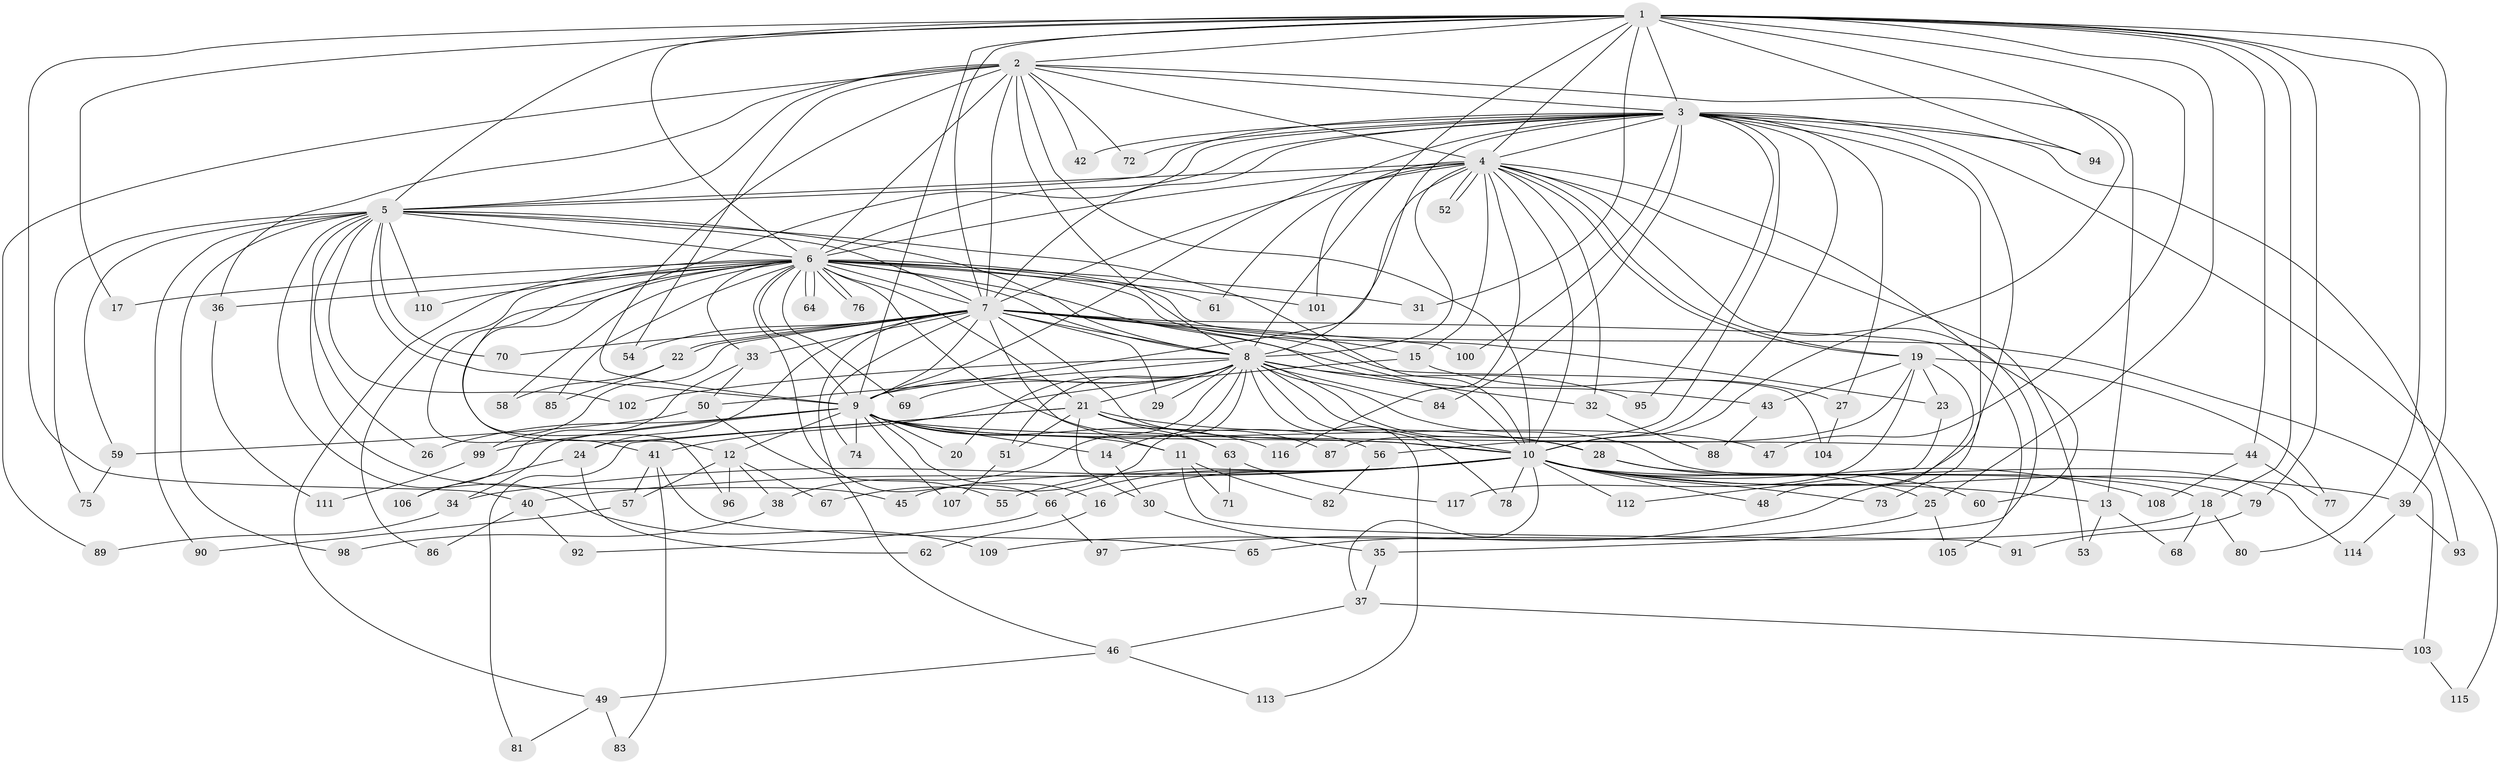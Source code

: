 // coarse degree distribution, {19: 0.02197802197802198, 33: 0.01098901098901099, 18: 0.01098901098901099, 17: 0.01098901098901099, 24: 0.02197802197802198, 21: 0.01098901098901099, 23: 0.01098901098901099, 5: 0.04395604395604396, 6: 0.02197802197802198, 4: 0.10989010989010989, 3: 0.12087912087912088, 2: 0.5604395604395604, 9: 0.01098901098901099, 12: 0.01098901098901099, 1: 0.02197802197802198}
// Generated by graph-tools (version 1.1) at 2025/51/02/27/25 19:51:49]
// undirected, 117 vertices, 259 edges
graph export_dot {
graph [start="1"]
  node [color=gray90,style=filled];
  1;
  2;
  3;
  4;
  5;
  6;
  7;
  8;
  9;
  10;
  11;
  12;
  13;
  14;
  15;
  16;
  17;
  18;
  19;
  20;
  21;
  22;
  23;
  24;
  25;
  26;
  27;
  28;
  29;
  30;
  31;
  32;
  33;
  34;
  35;
  36;
  37;
  38;
  39;
  40;
  41;
  42;
  43;
  44;
  45;
  46;
  47;
  48;
  49;
  50;
  51;
  52;
  53;
  54;
  55;
  56;
  57;
  58;
  59;
  60;
  61;
  62;
  63;
  64;
  65;
  66;
  67;
  68;
  69;
  70;
  71;
  72;
  73;
  74;
  75;
  76;
  77;
  78;
  79;
  80;
  81;
  82;
  83;
  84;
  85;
  86;
  87;
  88;
  89;
  90;
  91;
  92;
  93;
  94;
  95;
  96;
  97;
  98;
  99;
  100;
  101;
  102;
  103;
  104;
  105;
  106;
  107;
  108;
  109;
  110;
  111;
  112;
  113;
  114;
  115;
  116;
  117;
  1 -- 2;
  1 -- 3;
  1 -- 4;
  1 -- 5;
  1 -- 6;
  1 -- 7;
  1 -- 8;
  1 -- 9;
  1 -- 10;
  1 -- 17;
  1 -- 18;
  1 -- 25;
  1 -- 31;
  1 -- 39;
  1 -- 40;
  1 -- 44;
  1 -- 47;
  1 -- 79;
  1 -- 80;
  1 -- 94;
  2 -- 3;
  2 -- 4;
  2 -- 5;
  2 -- 6;
  2 -- 7;
  2 -- 8;
  2 -- 9;
  2 -- 10;
  2 -- 13;
  2 -- 36;
  2 -- 42;
  2 -- 54;
  2 -- 72;
  2 -- 89;
  3 -- 4;
  3 -- 5;
  3 -- 6;
  3 -- 7;
  3 -- 8;
  3 -- 9;
  3 -- 10;
  3 -- 12;
  3 -- 27;
  3 -- 42;
  3 -- 48;
  3 -- 72;
  3 -- 73;
  3 -- 84;
  3 -- 87;
  3 -- 93;
  3 -- 94;
  3 -- 95;
  3 -- 100;
  3 -- 115;
  4 -- 5;
  4 -- 6;
  4 -- 7;
  4 -- 8;
  4 -- 9;
  4 -- 10;
  4 -- 15;
  4 -- 19;
  4 -- 19;
  4 -- 32;
  4 -- 35;
  4 -- 52;
  4 -- 52;
  4 -- 53;
  4 -- 60;
  4 -- 61;
  4 -- 101;
  4 -- 116;
  5 -- 6;
  5 -- 7;
  5 -- 8;
  5 -- 9;
  5 -- 10;
  5 -- 26;
  5 -- 45;
  5 -- 59;
  5 -- 70;
  5 -- 75;
  5 -- 90;
  5 -- 98;
  5 -- 102;
  5 -- 109;
  5 -- 110;
  6 -- 7;
  6 -- 8;
  6 -- 9;
  6 -- 10;
  6 -- 17;
  6 -- 21;
  6 -- 23;
  6 -- 31;
  6 -- 33;
  6 -- 36;
  6 -- 41;
  6 -- 49;
  6 -- 58;
  6 -- 61;
  6 -- 63;
  6 -- 64;
  6 -- 64;
  6 -- 66;
  6 -- 69;
  6 -- 76;
  6 -- 76;
  6 -- 85;
  6 -- 86;
  6 -- 96;
  6 -- 101;
  6 -- 103;
  6 -- 110;
  7 -- 8;
  7 -- 9;
  7 -- 10;
  7 -- 11;
  7 -- 15;
  7 -- 22;
  7 -- 22;
  7 -- 24;
  7 -- 29;
  7 -- 33;
  7 -- 43;
  7 -- 46;
  7 -- 54;
  7 -- 70;
  7 -- 74;
  7 -- 99;
  7 -- 100;
  7 -- 104;
  7 -- 105;
  8 -- 9;
  8 -- 10;
  8 -- 14;
  8 -- 20;
  8 -- 21;
  8 -- 28;
  8 -- 29;
  8 -- 32;
  8 -- 38;
  8 -- 50;
  8 -- 51;
  8 -- 67;
  8 -- 69;
  8 -- 78;
  8 -- 84;
  8 -- 95;
  8 -- 102;
  8 -- 113;
  8 -- 114;
  9 -- 10;
  9 -- 11;
  9 -- 12;
  9 -- 14;
  9 -- 16;
  9 -- 20;
  9 -- 26;
  9 -- 34;
  9 -- 44;
  9 -- 47;
  9 -- 74;
  9 -- 99;
  9 -- 107;
  9 -- 116;
  10 -- 13;
  10 -- 16;
  10 -- 18;
  10 -- 25;
  10 -- 34;
  10 -- 37;
  10 -- 39;
  10 -- 40;
  10 -- 45;
  10 -- 48;
  10 -- 55;
  10 -- 66;
  10 -- 73;
  10 -- 78;
  10 -- 108;
  10 -- 112;
  11 -- 71;
  11 -- 82;
  11 -- 91;
  12 -- 38;
  12 -- 57;
  12 -- 67;
  12 -- 96;
  13 -- 53;
  13 -- 68;
  14 -- 30;
  15 -- 27;
  15 -- 41;
  16 -- 62;
  18 -- 65;
  18 -- 68;
  18 -- 80;
  19 -- 23;
  19 -- 43;
  19 -- 56;
  19 -- 77;
  19 -- 97;
  19 -- 117;
  21 -- 24;
  21 -- 28;
  21 -- 30;
  21 -- 51;
  21 -- 56;
  21 -- 63;
  21 -- 81;
  21 -- 87;
  22 -- 58;
  22 -- 85;
  23 -- 112;
  24 -- 62;
  24 -- 106;
  25 -- 105;
  25 -- 109;
  27 -- 104;
  28 -- 60;
  28 -- 79;
  30 -- 35;
  32 -- 88;
  33 -- 50;
  33 -- 106;
  34 -- 89;
  35 -- 37;
  36 -- 111;
  37 -- 46;
  37 -- 103;
  38 -- 98;
  39 -- 93;
  39 -- 114;
  40 -- 86;
  40 -- 92;
  41 -- 57;
  41 -- 65;
  41 -- 83;
  43 -- 88;
  44 -- 77;
  44 -- 108;
  46 -- 49;
  46 -- 113;
  49 -- 81;
  49 -- 83;
  50 -- 55;
  50 -- 59;
  51 -- 107;
  56 -- 82;
  57 -- 90;
  59 -- 75;
  63 -- 71;
  63 -- 117;
  66 -- 92;
  66 -- 97;
  79 -- 91;
  99 -- 111;
  103 -- 115;
}
